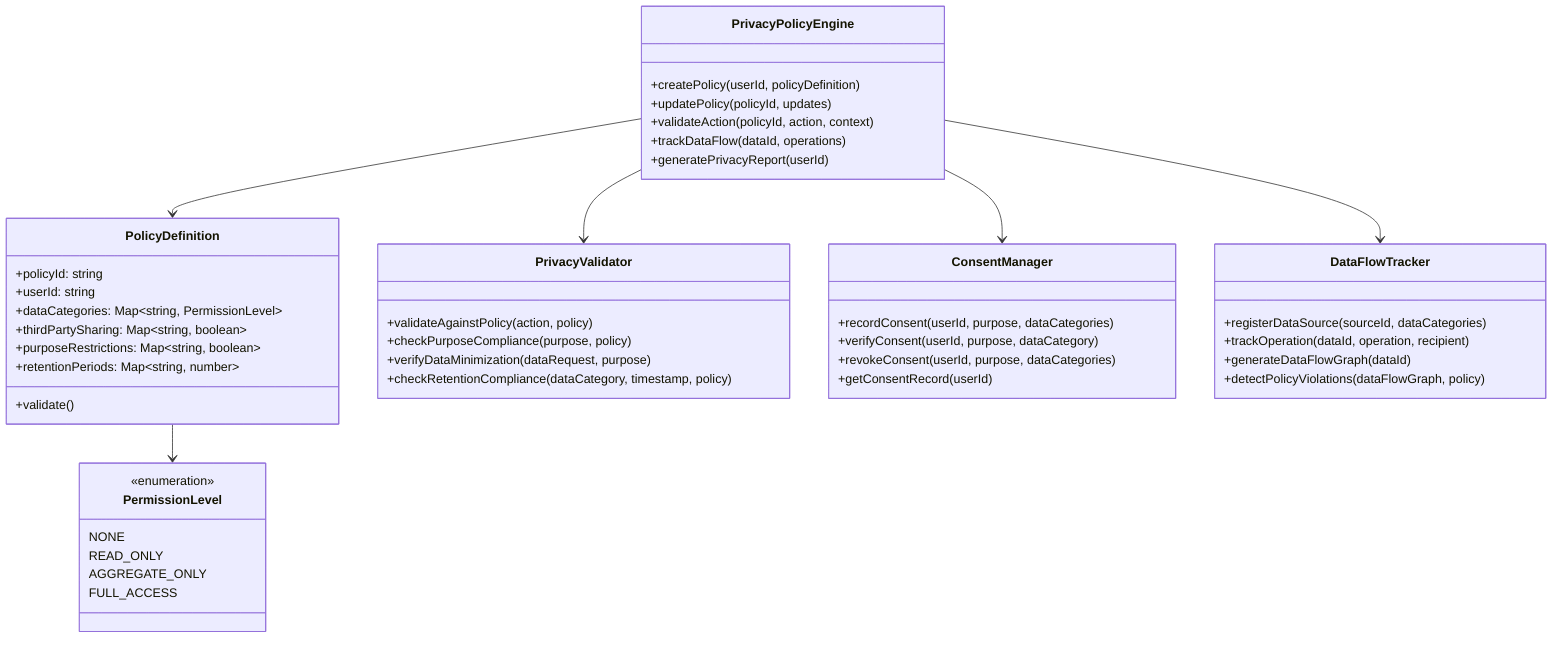 classDiagram
    class PrivacyPolicyEngine {
        +createPolicy(userId, policyDefinition)
        +updatePolicy(policyId, updates)
        +validateAction(policyId, action, context)
        +trackDataFlow(dataId, operations)
        +generatePrivacyReport(userId)
    }

    class PolicyDefinition {
        +policyId: string
        +userId: string
        +dataCategories: Map~string, PermissionLevel~
        +thirdPartySharing: Map~string, boolean~
        +purposeRestrictions: Map~string, boolean~
        +retentionPeriods: Map~string, number~
        +validate()
    }

    class PermissionLevel {
        <<enumeration>>
        NONE
        READ_ONLY
        AGGREGATE_ONLY
        FULL_ACCESS
    }

    class PrivacyValidator {
        +validateAgainstPolicy(action, policy)
        +checkPurposeCompliance(purpose, policy)
        +verifyDataMinimization(dataRequest, purpose)
        +checkRetentionCompliance(dataCategory, timestamp, policy)
    }

    class ConsentManager {
        +recordConsent(userId, purpose, dataCategories)
        +verifyConsent(userId, purpose, dataCategory)
        +revokeConsent(userId, purpose, dataCategories)
        +getConsentRecord(userId)
    }

    class DataFlowTracker {
        +registerDataSource(sourceId, dataCategories)
        +trackOperation(dataId, operation, recipient)
        +generateDataFlowGraph(dataId)
        +detectPolicyViolations(dataFlowGraph, policy)
    }

    PrivacyPolicyEngine --> PolicyDefinition
    PrivacyPolicyEngine --> PrivacyValidator
    PrivacyPolicyEngine --> ConsentManager
    PrivacyPolicyEngine --> DataFlowTracker
    PolicyDefinition --> PermissionLevel